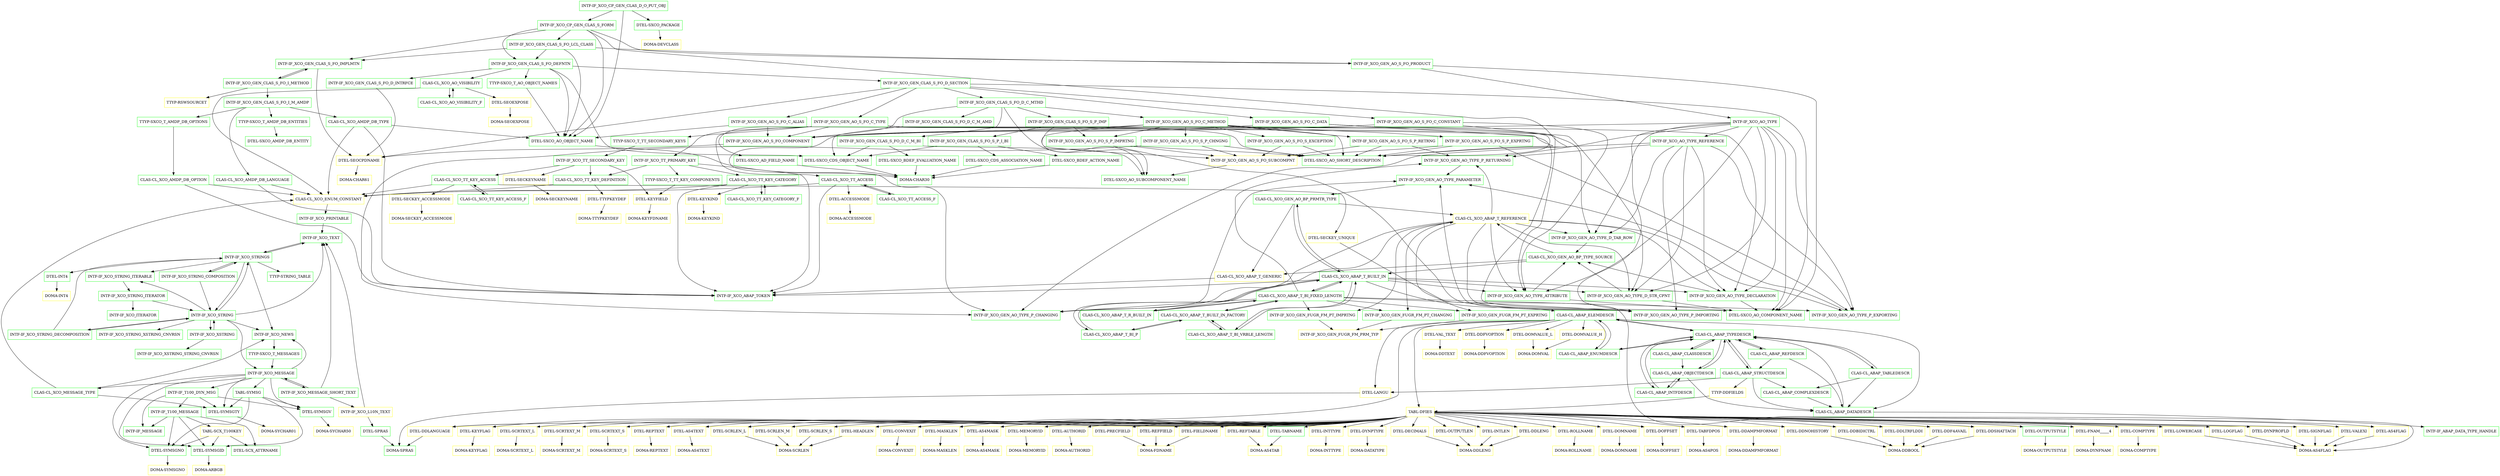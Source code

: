 digraph G {
  "INTF-IF_XCO_CP_GEN_CLAS_D_O_PUT_OBJ" [shape=box,color=green];
  "INTF-IF_XCO_CP_GEN_CLAS_S_FORM" [shape=box,color=green,URL="./INTF_IF_XCO_CP_GEN_CLAS_S_FORM.html"];
  "INTF-IF_XCO_GEN_CLAS_S_FO_LCL_CLASS" [shape=box,color=green,URL="./INTF_IF_XCO_GEN_CLAS_S_FO_LCL_CLASS.html"];
  "INTF-IF_XCO_GEN_AO_S_FO_PRODUCT" [shape=box,color=green,URL="./INTF_IF_XCO_GEN_AO_S_FO_PRODUCT.html"];
  "INTF-IF_XCO_AO_TYPE" [shape=box,color=green,URL="./INTF_IF_XCO_AO_TYPE.html"];
  "INTF-IF_XCO_GEN_AO_TYPE_P_RETURNING" [shape=box,color=green,URL="./INTF_IF_XCO_GEN_AO_TYPE_P_RETURNING.html"];
  "INTF-IF_XCO_GEN_AO_TYPE_PARAMETER" [shape=box,color=green,URL="./INTF_IF_XCO_GEN_AO_TYPE_PARAMETER.html"];
  "CLAS-CL_XCO_GEN_AO_BP_PRMTR_TYPE" [shape=box,color=green,URL="./CLAS_CL_XCO_GEN_AO_BP_PRMTR_TYPE.html"];
  "CLAS-CL_XCO_ABAP_T_REFERENCE" [shape=box,color=yellow,URL="./CLAS_CL_XCO_ABAP_T_REFERENCE.html"];
  "INTF-IF_XCO_GEN_FUGR_FM_PT_CHANGNG" [shape=box,color=green,URL="./INTF_IF_XCO_GEN_FUGR_FM_PT_CHANGNG.html"];
  "INTF-IF_XCO_GEN_FUGR_FM_PRM_TYP" [shape=box,color=yellow,URL="./INTF_IF_XCO_GEN_FUGR_FM_PRM_TYP.html"];
  "INTF-IF_XCO_GEN_FUGR_FM_PT_EXPRTNG" [shape=box,color=green,URL="./INTF_IF_XCO_GEN_FUGR_FM_PT_EXPRTNG.html"];
  "INTF-IF_XCO_GEN_FUGR_FM_PT_IMPRTNG" [shape=box,color=green,URL="./INTF_IF_XCO_GEN_FUGR_FM_PT_IMPRTNG.html"];
  "INTF-IF_XCO_GEN_AO_TYPE_P_CHANGING" [shape=box,color=green,URL="./INTF_IF_XCO_GEN_AO_TYPE_P_CHANGING.html"];
  "INTF-IF_XCO_GEN_AO_TYPE_P_EXPORTING" [shape=box,color=green,URL="./INTF_IF_XCO_GEN_AO_TYPE_P_EXPORTING.html"];
  "INTF-IF_XCO_GEN_AO_TYPE_P_IMPORTING" [shape=box,color=green,URL="./INTF_IF_XCO_GEN_AO_TYPE_P_IMPORTING.html"];
  "INTF-IF_XCO_GEN_AO_TYPE_ATTRIBUTE" [shape=box,color=green,URL="./INTF_IF_XCO_GEN_AO_TYPE_ATTRIBUTE.html"];
  "CLAS-CL_XCO_GEN_AO_BP_TYPE_SOURCE" [shape=box,color=green,URL="./CLAS_CL_XCO_GEN_AO_BP_TYPE_SOURCE.html"];
  "CLAS-CL_XCO_ABAP_T_GENERIC" [shape=box,color=yellow,URL="./CLAS_CL_XCO_ABAP_T_GENERIC.html"];
  "INTF-IF_XCO_ABAP_TOKEN" [shape=box,color=green,URL="./INTF_IF_XCO_ABAP_TOKEN.html"];
  "CLAS-CL_XCO_ABAP_T_BUILT_IN" [shape=box,color=green,URL="./CLAS_CL_XCO_ABAP_T_BUILT_IN.html"];
  "CLAS-CL_ABAP_ELEMDESCR" [shape=box,color=green,URL="./CLAS_CL_ABAP_ELEMDESCR.html"];
  "CLAS-CL_ABAP_TYPEDESCR" [shape=box,color=green,URL="./CLAS_CL_ABAP_TYPEDESCR.html"];
  "CLAS-CL_ABAP_TABLEDESCR" [shape=box,color=green,URL="./CLAS_CL_ABAP_TABLEDESCR.html"];
  "CLAS-CL_ABAP_DATADESCR" [shape=box,color=green,URL="./CLAS_CL_ABAP_DATADESCR.html"];
  "INTF-IF_ABAP_DATA_TYPE_HANDLE" [shape=box,color=green,URL="./INTF_IF_ABAP_DATA_TYPE_HANDLE.html"];
  "CLAS-CL_ABAP_COMPLEXDESCR" [shape=box,color=green,URL="./CLAS_CL_ABAP_COMPLEXDESCR.html"];
  "CLAS-CL_ABAP_STRUCTDESCR" [shape=box,color=green,URL="./CLAS_CL_ABAP_STRUCTDESCR.html"];
  "TTYP-DDFIELDS" [shape=box,color=yellow,URL="./TTYP_DDFIELDS.html"];
  "TABL-DFIES" [shape=box,color=yellow,URL="./TABL_DFIES.html"];
  "DTEL-DDAMPMFORMAT" [shape=box,color=yellow,URL="./DTEL_DDAMPMFORMAT.html"];
  "DOMA-DDAMPMFORMAT" [shape=box,color=yellow,URL="./DOMA_DDAMPMFORMAT.html"];
  "DTEL-DDNOHISTORY" [shape=box,color=yellow,URL="./DTEL_DDNOHISTORY.html"];
  "DOMA-DDBOOL" [shape=box,color=yellow,URL="./DOMA_DDBOOL.html"];
  "DTEL-OUTPUTSTYLE" [shape=box,color=green,URL="./DTEL_OUTPUTSTYLE.html"];
  "DOMA-OUTPUTSTYLE" [shape=box,color=yellow,URL="./DOMA_OUTPUTSTYLE.html"];
  "DTEL-DDBIDICTRL" [shape=box,color=yellow,URL="./DTEL_DDBIDICTRL.html"];
  "DTEL-DDLTRFLDDI" [shape=box,color=yellow,URL="./DTEL_DDLTRFLDDI.html"];
  "DTEL-FNAM_____4" [shape=box,color=yellow,URL="./DTEL_FNAM_____4.html"];
  "DOMA-DYNFNAM" [shape=box,color=yellow,URL="./DOMA_DYNFNAM.html"];
  "DTEL-COMPTYPE" [shape=box,color=yellow,URL="./DTEL_COMPTYPE.html"];
  "DOMA-COMPTYPE" [shape=box,color=yellow,URL="./DOMA_COMPTYPE.html"];
  "DTEL-DDF4AVAIL" [shape=box,color=yellow,URL="./DTEL_DDF4AVAIL.html"];
  "DTEL-DYNPROFLD" [shape=box,color=yellow,URL="./DTEL_DYNPROFLD.html"];
  "DOMA-AS4FLAG" [shape=box,color=yellow,URL="./DOMA_AS4FLAG.html"];
  "DTEL-SIGNFLAG" [shape=box,color=yellow,URL="./DTEL_SIGNFLAG.html"];
  "DTEL-VALEXI" [shape=box,color=yellow,URL="./DTEL_VALEXI.html"];
  "DTEL-AS4FLAG" [shape=box,color=yellow,URL="./DTEL_AS4FLAG.html"];
  "DTEL-DDSHATTACH" [shape=box,color=yellow,URL="./DTEL_DDSHATTACH.html"];
  "DTEL-LOWERCASE" [shape=box,color=yellow,URL="./DTEL_LOWERCASE.html"];
  "DTEL-KEYFLAG" [shape=box,color=yellow,URL="./DTEL_KEYFLAG.html"];
  "DOMA-KEYFLAG" [shape=box,color=yellow,URL="./DOMA_KEYFLAG.html"];
  "DTEL-SCRTEXT_L" [shape=box,color=yellow,URL="./DTEL_SCRTEXT_L.html"];
  "DOMA-SCRTEXT_L" [shape=box,color=yellow,URL="./DOMA_SCRTEXT_L.html"];
  "DTEL-SCRTEXT_M" [shape=box,color=yellow,URL="./DTEL_SCRTEXT_M.html"];
  "DOMA-SCRTEXT_M" [shape=box,color=yellow,URL="./DOMA_SCRTEXT_M.html"];
  "DTEL-SCRTEXT_S" [shape=box,color=yellow,URL="./DTEL_SCRTEXT_S.html"];
  "DOMA-SCRTEXT_S" [shape=box,color=yellow,URL="./DOMA_SCRTEXT_S.html"];
  "DTEL-REPTEXT" [shape=box,color=yellow,URL="./DTEL_REPTEXT.html"];
  "DOMA-REPTEXT" [shape=box,color=yellow,URL="./DOMA_REPTEXT.html"];
  "DTEL-AS4TEXT" [shape=box,color=yellow,URL="./DTEL_AS4TEXT.html"];
  "DOMA-AS4TEXT" [shape=box,color=yellow,URL="./DOMA_AS4TEXT.html"];
  "DTEL-SCRLEN_L" [shape=box,color=yellow,URL="./DTEL_SCRLEN_L.html"];
  "DOMA-SCRLEN" [shape=box,color=yellow,URL="./DOMA_SCRLEN.html"];
  "DTEL-SCRLEN_M" [shape=box,color=yellow,URL="./DTEL_SCRLEN_M.html"];
  "DTEL-SCRLEN_S" [shape=box,color=yellow,URL="./DTEL_SCRLEN_S.html"];
  "DTEL-HEADLEN" [shape=box,color=yellow,URL="./DTEL_HEADLEN.html"];
  "DTEL-CONVEXIT" [shape=box,color=yellow,URL="./DTEL_CONVEXIT.html"];
  "DOMA-CONVEXIT" [shape=box,color=yellow,URL="./DOMA_CONVEXIT.html"];
  "DTEL-MASKLEN" [shape=box,color=yellow,URL="./DTEL_MASKLEN.html"];
  "DOMA-MASKLEN" [shape=box,color=yellow,URL="./DOMA_MASKLEN.html"];
  "DTEL-AS4MASK" [shape=box,color=yellow,URL="./DTEL_AS4MASK.html"];
  "DOMA-AS4MASK" [shape=box,color=yellow,URL="./DOMA_AS4MASK.html"];
  "DTEL-LOGFLAG" [shape=box,color=yellow,URL="./DTEL_LOGFLAG.html"];
  "DTEL-MEMORYID" [shape=box,color=yellow,URL="./DTEL_MEMORYID.html"];
  "DOMA-MEMORYID" [shape=box,color=yellow,URL="./DOMA_MEMORYID.html"];
  "DTEL-AUTHORID" [shape=box,color=yellow,URL="./DTEL_AUTHORID.html"];
  "DOMA-AUTHORID" [shape=box,color=yellow,URL="./DOMA_AUTHORID.html"];
  "DTEL-PRECFIELD" [shape=box,color=yellow,URL="./DTEL_PRECFIELD.html"];
  "DOMA-FDNAME" [shape=box,color=yellow,URL="./DOMA_FDNAME.html"];
  "DTEL-REFFIELD" [shape=box,color=yellow,URL="./DTEL_REFFIELD.html"];
  "DTEL-REFTABLE" [shape=box,color=yellow,URL="./DTEL_REFTABLE.html"];
  "DOMA-AS4TAB" [shape=box,color=yellow,URL="./DOMA_AS4TAB.html"];
  "DTEL-INTTYPE" [shape=box,color=yellow,URL="./DTEL_INTTYPE.html"];
  "DOMA-INTTYPE" [shape=box,color=yellow,URL="./DOMA_INTTYPE.html"];
  "DTEL-DYNPTYPE" [shape=box,color=yellow,URL="./DTEL_DYNPTYPE.html"];
  "DOMA-DATATYPE" [shape=box,color=yellow,URL="./DOMA_DATATYPE.html"];
  "DTEL-DECIMALS" [shape=box,color=yellow,URL="./DTEL_DECIMALS.html"];
  "DOMA-DDLENG" [shape=box,color=yellow,URL="./DOMA_DDLENG.html"];
  "DTEL-OUTPUTLEN" [shape=box,color=yellow,URL="./DTEL_OUTPUTLEN.html"];
  "DTEL-INTLEN" [shape=box,color=yellow,URL="./DTEL_INTLEN.html"];
  "DTEL-DDLENG" [shape=box,color=yellow,URL="./DTEL_DDLENG.html"];
  "DTEL-ROLLNAME" [shape=box,color=yellow,URL="./DTEL_ROLLNAME.html"];
  "DOMA-ROLLNAME" [shape=box,color=yellow,URL="./DOMA_ROLLNAME.html"];
  "DTEL-DOMNAME" [shape=box,color=yellow,URL="./DTEL_DOMNAME.html"];
  "DOMA-DOMNAME" [shape=box,color=yellow,URL="./DOMA_DOMNAME.html"];
  "DTEL-DOFFSET" [shape=box,color=yellow,URL="./DTEL_DOFFSET.html"];
  "DOMA-DOFFSET" [shape=box,color=yellow,URL="./DOMA_DOFFSET.html"];
  "DTEL-TABFDPOS" [shape=box,color=yellow,URL="./DTEL_TABFDPOS.html"];
  "DOMA-AS4POS" [shape=box,color=yellow,URL="./DOMA_AS4POS.html"];
  "DTEL-DDLANGUAGE" [shape=box,color=yellow,URL="./DTEL_DDLANGUAGE.html"];
  "DOMA-SPRAS" [shape=box,color=green,URL="./DOMA_SPRAS.html"];
  "DTEL-FIELDNAME" [shape=box,color=yellow,URL="./DTEL_FIELDNAME.html"];
  "DTEL-TABNAME" [shape=box,color=green,URL="./DTEL_TABNAME.html"];
  "DTEL-LANGU" [shape=box,color=yellow,URL="./DTEL_LANGU.html"];
  "CLAS-CL_ABAP_REFDESCR" [shape=box,color=green,URL="./CLAS_CL_ABAP_REFDESCR.html"];
  "CLAS-CL_ABAP_OBJECTDESCR" [shape=box,color=green,URL="./CLAS_CL_ABAP_OBJECTDESCR.html"];
  "CLAS-CL_ABAP_INTFDESCR" [shape=box,color=green,URL="./CLAS_CL_ABAP_INTFDESCR.html"];
  "CLAS-CL_ABAP_ENUMDESCR" [shape=box,color=green,URL="./CLAS_CL_ABAP_ENUMDESCR.html"];
  "CLAS-CL_ABAP_CLASSDESCR" [shape=box,color=green,URL="./CLAS_CL_ABAP_CLASSDESCR.html"];
  "DTEL-VAL_TEXT" [shape=box,color=yellow,URL="./DTEL_VAL_TEXT.html"];
  "DOMA-DDTEXT" [shape=box,color=yellow,URL="./DOMA_DDTEXT.html"];
  "DTEL-DDFVOPTION" [shape=box,color=yellow,URL="./DTEL_DDFVOPTION.html"];
  "DOMA-DDFVOPTION" [shape=box,color=yellow,URL="./DOMA_DDFVOPTION.html"];
  "DTEL-DOMVALUE_H" [shape=box,color=yellow,URL="./DTEL_DOMVALUE_H.html"];
  "DOMA-DOMVAL" [shape=box,color=yellow,URL="./DOMA_DOMVAL.html"];
  "DTEL-DOMVALUE_L" [shape=box,color=yellow,URL="./DTEL_DOMVALUE_L.html"];
  "INTF-IF_XCO_GEN_AO_TYPE_D_STR_CPNT" [shape=box,color=green,URL="./INTF_IF_XCO_GEN_AO_TYPE_D_STR_CPNT.html"];
  "DTEL-SXCO_AO_COMPONENT_NAME" [shape=box,color=green,URL="./DTEL_SXCO_AO_COMPONENT_NAME.html"];
  "INTF-IF_XCO_GEN_AO_TYPE_DECLARATION" [shape=box,color=green,URL="./INTF_IF_XCO_GEN_AO_TYPE_DECLARATION.html"];
  "CLAS-CL_XCO_ABAP_T_BI_VRBLE_LENGTH" [shape=box,color=green,URL="./CLAS_CL_XCO_ABAP_T_BI_VRBLE_LENGTH.html"];
  "CLAS-CL_XCO_ABAP_T_BUILT_IN_FACTORY" [shape=box,color=green,URL="./CLAS_CL_XCO_ABAP_T_BUILT_IN_FACTORY.html"];
  "CLAS-CL_XCO_ABAP_T_BI_P" [shape=box,color=green,URL="./CLAS_CL_XCO_ABAP_T_BI_P.html"];
  "CLAS-CL_XCO_ABAP_T_BI_FIXED_LENGTH" [shape=box,color=green,URL="./CLAS_CL_XCO_ABAP_T_BI_FIXED_LENGTH.html"];
  "CLAS-CL_XCO_ABAP_T_R_BUILT_IN" [shape=box,color=green,URL="./CLAS_CL_XCO_ABAP_T_R_BUILT_IN.html"];
  "INTF-IF_XCO_GEN_AO_TYPE_D_TAB_ROW" [shape=box,color=green,URL="./INTF_IF_XCO_GEN_AO_TYPE_D_TAB_ROW.html"];
  "INTF-IF_XCO_AO_TYPE_REFERENCE" [shape=box,color=green,URL="./INTF_IF_XCO_AO_TYPE_REFERENCE.html"];
  "INTF-IF_XCO_GEN_CLAS_S_FO_IMPLMTN" [shape=box,color=green,URL="./INTF_IF_XCO_GEN_CLAS_S_FO_IMPLMTN.html"];
  "INTF-IF_XCO_GEN_CLAS_S_FO_I_METHOD" [shape=box,color=green,URL="./INTF_IF_XCO_GEN_CLAS_S_FO_I_METHOD.html"];
  "INTF-IF_XCO_GEN_CLAS_S_FO_I_M_AMDP" [shape=box,color=green,URL="./INTF_IF_XCO_GEN_CLAS_S_FO_I_M_AMDP.html"];
  "CLAS-CL_XCO_AMDP_DB_LANGUAGE" [shape=box,color=green,URL="./CLAS_CL_XCO_AMDP_DB_LANGUAGE.html"];
  "CLAS-CL_XCO_ENUM_CONSTANT" [shape=box,color=yellow,URL="./CLAS_CL_XCO_ENUM_CONSTANT.html"];
  "INTF-IF_XCO_PRINTABLE" [shape=box,color=green,URL="./INTF_IF_XCO_PRINTABLE.html"];
  "INTF-IF_XCO_TEXT" [shape=box,color=green,URL="./INTF_IF_XCO_TEXT.html"];
  "INTF-IF_XCO_STRINGS" [shape=box,color=green,URL="./INTF_IF_XCO_STRINGS.html"];
  "INTF-IF_XCO_STRING_ITERABLE" [shape=box,color=green,URL="./INTF_IF_XCO_STRING_ITERABLE.html"];
  "INTF-IF_XCO_STRING_ITERATOR" [shape=box,color=green,URL="./INTF_IF_XCO_STRING_ITERATOR.html"];
  "INTF-IF_XCO_ITERATOR" [shape=box,color=green,URL="./INTF_IF_XCO_ITERATOR.html"];
  "INTF-IF_XCO_STRING" [shape=box,color=green,URL="./INTF_IF_XCO_STRING.html"];
  "INTF-IF_XCO_NEWS" [shape=box,color=green,URL="./INTF_IF_XCO_NEWS.html"];
  "TTYP-SXCO_T_MESSAGES" [shape=box,color=green,URL="./TTYP_SXCO_T_MESSAGES.html"];
  "INTF-IF_XCO_MESSAGE" [shape=box,color=green,URL="./INTF_IF_XCO_MESSAGE.html"];
  "INTF-IF_T100_DYN_MSG" [shape=box,color=green,URL="./INTF_IF_T100_DYN_MSG.html"];
  "INTF-IF_T100_MESSAGE" [shape=box,color=green,URL="./INTF_IF_T100_MESSAGE.html"];
  "INTF-IF_MESSAGE" [shape=box,color=green,URL="./INTF_IF_MESSAGE.html"];
  "TABL-SCX_T100KEY" [shape=box,color=yellow,URL="./TABL_SCX_T100KEY.html"];
  "DTEL-SCX_ATTRNAME" [shape=box,color=green,URL="./DTEL_SCX_ATTRNAME.html"];
  "DTEL-SYMSGNO" [shape=box,color=green,URL="./DTEL_SYMSGNO.html"];
  "DOMA-SYMSGNO" [shape=box,color=yellow,URL="./DOMA_SYMSGNO.html"];
  "DTEL-SYMSGID" [shape=box,color=green,URL="./DTEL_SYMSGID.html"];
  "DOMA-ARBGB" [shape=box,color=yellow,URL="./DOMA_ARBGB.html"];
  "DTEL-SYMSGTY" [shape=box,color=green,URL="./DTEL_SYMSGTY.html"];
  "DOMA-SYCHAR01" [shape=box,color=yellow,URL="./DOMA_SYCHAR01.html"];
  "DTEL-SYMSGV" [shape=box,color=green,URL="./DTEL_SYMSGV.html"];
  "DOMA-SYCHAR50" [shape=box,color=yellow,URL="./DOMA_SYCHAR50.html"];
  "INTF-IF_XCO_MESSAGE_SHORT_TEXT" [shape=box,color=green,URL="./INTF_IF_XCO_MESSAGE_SHORT_TEXT.html"];
  "INTF-IF_XCO_L10N_TEXT" [shape=box,color=yellow,URL="./INTF_IF_XCO_L10N_TEXT.html"];
  "DTEL-SPRAS" [shape=box,color=green,URL="./DTEL_SPRAS.html"];
  "CLAS-CL_XCO_MESSAGE_TYPE" [shape=box,color=green,URL="./CLAS_CL_XCO_MESSAGE_TYPE.html"];
  "TABL-SYMSG" [shape=box,color=green,URL="./TABL_SYMSG.html"];
  "INTF-IF_XCO_XSTRING" [shape=box,color=green,URL="./INTF_IF_XCO_XSTRING.html"];
  "INTF-IF_XCO_XSTRING_STRING_CNVRSN" [shape=box,color=green,URL="./INTF_IF_XCO_XSTRING_STRING_CNVRSN.html"];
  "INTF-IF_XCO_STRING_XSTRING_CNVRSN" [shape=box,color=green,URL="./INTF_IF_XCO_STRING_XSTRING_CNVRSN.html"];
  "INTF-IF_XCO_STRING_DECOMPOSITION" [shape=box,color=green,URL="./INTF_IF_XCO_STRING_DECOMPOSITION.html"];
  "INTF-IF_XCO_STRING_COMPOSITION" [shape=box,color=green,URL="./INTF_IF_XCO_STRING_COMPOSITION.html"];
  "TTYP-STRING_TABLE" [shape=box,color=green,URL="./TTYP_STRING_TABLE.html"];
  "DTEL-INT4" [shape=box,color=green,URL="./DTEL_INT4.html"];
  "DOMA-INT4" [shape=box,color=yellow,URL="./DOMA_INT4.html"];
  "CLAS-CL_XCO_AMDP_DB_TYPE" [shape=box,color=green,URL="./CLAS_CL_XCO_AMDP_DB_TYPE.html"];
  "DTEL-SXCO_AO_OBJECT_NAME" [shape=box,color=green,URL="./DTEL_SXCO_AO_OBJECT_NAME.html"];
  "DOMA-CHAR30" [shape=box,color=green,URL="./DOMA_CHAR30.html"];
  "TTYP-SXCO_T_AMDP_DB_ENTITIES" [shape=box,color=green,URL="./TTYP_SXCO_T_AMDP_DB_ENTITIES.html"];
  "DTEL-SXCO_AMDP_DB_ENTITY" [shape=box,color=green,URL="./DTEL_SXCO_AMDP_DB_ENTITY.html"];
  "TTYP-SXCO_T_AMDP_DB_OPTIONS" [shape=box,color=green,URL="./TTYP_SXCO_T_AMDP_DB_OPTIONS.html"];
  "CLAS-CL_XCO_AMDP_DB_OPTION" [shape=box,color=green,URL="./CLAS_CL_XCO_AMDP_DB_OPTION.html"];
  "TTYP-RSWSOURCET" [shape=box,color=yellow,URL="./TTYP_RSWSOURCET.html"];
  "DTEL-SEOCPDNAME" [shape=box,color=yellow,URL="./DTEL_SEOCPDNAME.html"];
  "DOMA-CHAR61" [shape=box,color=yellow,URL="./DOMA_CHAR61.html"];
  "INTF-IF_XCO_GEN_CLAS_S_FO_DEFNTN" [shape=box,color=green,URL="./INTF_IF_XCO_GEN_CLAS_S_FO_DEFNTN.html"];
  "INTF-IF_XCO_GEN_CLAS_S_FO_D_INTRFCE" [shape=box,color=green,URL="./INTF_IF_XCO_GEN_CLAS_S_FO_D_INTRFCE.html"];
  "CLAS-CL_XCO_AO_VISIBILITY" [shape=box,color=green,URL="./CLAS_CL_XCO_AO_VISIBILITY.html"];
  "CLAS-CL_XCO_AO_VISIBILITY_F" [shape=box,color=green,URL="./CLAS_CL_XCO_AO_VISIBILITY_F.html"];
  "DTEL-SEOEXPOSE" [shape=box,color=yellow,URL="./DTEL_SEOEXPOSE.html"];
  "DOMA-SEOEXPOSE" [shape=box,color=yellow,URL="./DOMA_SEOEXPOSE.html"];
  "INTF-IF_XCO_GEN_CLAS_S_FO_D_SECTION" [shape=box,color=green,URL="./INTF_IF_XCO_GEN_CLAS_S_FO_D_SECTION.html"];
  "INTF-IF_XCO_GEN_CLAS_S_FO_D_C_MTHD" [shape=box,color=green,URL="./INTF_IF_XCO_GEN_CLAS_S_FO_D_C_MTHD.html"];
  "INTF-IF_XCO_GEN_AO_S_FO_COMPONENT" [shape=box,color=green,URL="./INTF_IF_XCO_GEN_AO_S_FO_COMPONENT.html"];
  "INTF-IF_XCO_GEN_CLAS_S_FO_S_P_IMP" [shape=box,color=green,URL="./INTF_IF_XCO_GEN_CLAS_S_FO_S_P_IMP.html"];
  "INTF-IF_XCO_GEN_AO_S_FO_S_P_IMPRTNG" [shape=box,color=green,URL="./INTF_IF_XCO_GEN_AO_S_FO_S_P_IMPRTNG.html"];
  "INTF-IF_XCO_GEN_AO_S_FO_SUBCOMPNT" [shape=box,color=yellow,URL="./INTF_IF_XCO_GEN_AO_S_FO_SUBCOMPNT.html"];
  "DTEL-SXCO_AO_SUBCOMPONENT_NAME" [shape=box,color=green,URL="./DTEL_SXCO_AO_SUBCOMPONENT_NAME.html"];
  "DTEL-SXCO_AO_SHORT_DESCRIPTION" [shape=box,color=green,URL="./DTEL_SXCO_AO_SHORT_DESCRIPTION.html"];
  "INTF-IF_XCO_GEN_CLAS_S_FO_S_P_I_BI" [shape=box,color=green,URL="./INTF_IF_XCO_GEN_CLAS_S_FO_S_P_I_BI.html"];
  "DTEL-SXCO_BDEF_ACTION_NAME" [shape=box,color=green,URL="./DTEL_SXCO_BDEF_ACTION_NAME.html"];
  "DTEL-SXCO_CDS_ASSOCIATION_NAME" [shape=box,color=green,URL="./DTEL_SXCO_CDS_ASSOCIATION_NAME.html"];
  "DTEL-SXCO_CDS_OBJECT_NAME" [shape=box,color=green,URL="./DTEL_SXCO_CDS_OBJECT_NAME.html"];
  "INTF-IF_XCO_GEN_AO_S_FO_C_METHOD" [shape=box,color=green,URL="./INTF_IF_XCO_GEN_AO_S_FO_C_METHOD.html"];
  "INTF-IF_XCO_GEN_AO_S_FO_S_EXCEPTION" [shape=box,color=green,URL="./INTF_IF_XCO_GEN_AO_S_FO_S_EXCEPTION.html"];
  "INTF-IF_XCO_GEN_AO_S_FO_S_P_RETRNG" [shape=box,color=green,URL="./INTF_IF_XCO_GEN_AO_S_FO_S_P_RETRNG.html"];
  "INTF-IF_XCO_GEN_AO_S_FO_S_P_CHNGNG" [shape=box,color=green,URL="./INTF_IF_XCO_GEN_AO_S_FO_S_P_CHNGNG.html"];
  "INTF-IF_XCO_GEN_AO_S_FO_S_P_EXPRTNG" [shape=box,color=green,URL="./INTF_IF_XCO_GEN_AO_S_FO_S_P_EXPRTNG.html"];
  "INTF-IF_XCO_GEN_CLAS_S_FO_D_C_M_AMD" [shape=box,color=green,URL="./INTF_IF_XCO_GEN_CLAS_S_FO_D_C_M_AMD.html"];
  "INTF-IF_XCO_GEN_CLAS_S_FO_D_C_M_BI" [shape=box,color=green,URL="./INTF_IF_XCO_GEN_CLAS_S_FO_D_C_M_BI.html"];
  "DTEL-SXCO_BDEF_EVALUATION_NAME" [shape=box,color=green,URL="./DTEL_SXCO_BDEF_EVALUATION_NAME.html"];
  "INTF-IF_XCO_GEN_AO_S_FO_C_DATA" [shape=box,color=green,URL="./INTF_IF_XCO_GEN_AO_S_FO_C_DATA.html"];
  "INTF-IF_XCO_GEN_AO_S_FO_C_ALIAS" [shape=box,color=green,URL="./INTF_IF_XCO_GEN_AO_S_FO_C_ALIAS.html"];
  "INTF-IF_XCO_GEN_AO_S_FO_C_CONSTANT" [shape=box,color=green,URL="./INTF_IF_XCO_GEN_AO_S_FO_C_CONSTANT.html"];
  "INTF-IF_XCO_GEN_AO_S_FO_C_TYPE" [shape=box,color=green,URL="./INTF_IF_XCO_GEN_AO_S_FO_C_TYPE.html"];
  "INTF-IF_XCO_TT_PRIMARY_KEY" [shape=box,color=green,URL="./INTF_IF_XCO_TT_PRIMARY_KEY.html"];
  "CLAS-CL_XCO_TT_KEY_CATEGORY" [shape=box,color=green,URL="./CLAS_CL_XCO_TT_KEY_CATEGORY.html"];
  "CLAS-CL_XCO_TT_KEY_CATEGORY_F" [shape=box,color=green,URL="./CLAS_CL_XCO_TT_KEY_CATEGORY_F.html"];
  "DTEL-KEYKIND" [shape=box,color=yellow,URL="./DTEL_KEYKIND.html"];
  "DOMA-KEYKIND" [shape=box,color=yellow,URL="./DOMA_KEYKIND.html"];
  "CLAS-CL_XCO_TT_KEY_DEFINITION" [shape=box,color=green,URL="./CLAS_CL_XCO_TT_KEY_DEFINITION.html"];
  "DTEL-TTYPKEYDEF" [shape=box,color=yellow,URL="./DTEL_TTYPKEYDEF.html"];
  "DOMA-TTYPKEYDEF" [shape=box,color=yellow,URL="./DOMA_TTYPKEYDEF.html"];
  "TTYP-SXCO_T_TT_KEY_COMPONENTS" [shape=box,color=green,URL="./TTYP_SXCO_T_TT_KEY_COMPONENTS.html"];
  "DTEL-KEYFIELD" [shape=box,color=yellow,URL="./DTEL_KEYFIELD.html"];
  "DOMA-KEYFDNAME" [shape=box,color=yellow,URL="./DOMA_KEYFDNAME.html"];
  "CLAS-CL_XCO_TT_ACCESS" [shape=box,color=green,URL="./CLAS_CL_XCO_TT_ACCESS.html"];
  "CLAS-CL_XCO_TT_ACCESS_F" [shape=box,color=green,URL="./CLAS_CL_XCO_TT_ACCESS_F.html"];
  "DTEL-ACCESSMODE" [shape=box,color=yellow,URL="./DTEL_ACCESSMODE.html"];
  "DOMA-ACCESSMODE" [shape=box,color=yellow,URL="./DOMA_ACCESSMODE.html"];
  "TTYP-SXCO_T_TT_SECONDARY_KEYS" [shape=box,color=green,URL="./TTYP_SXCO_T_TT_SECONDARY_KEYS.html"];
  "INTF-IF_XCO_TT_SECONDARY_KEY" [shape=box,color=green,URL="./INTF_IF_XCO_TT_SECONDARY_KEY.html"];
  "CLAS-CL_XCO_TT_KEY_ACCESS" [shape=box,color=green,URL="./CLAS_CL_XCO_TT_KEY_ACCESS.html"];
  "CLAS-CL_XCO_TT_KEY_ACCESS_F" [shape=box,color=green,URL="./CLAS_CL_XCO_TT_KEY_ACCESS_F.html"];
  "DTEL-SECKEY_UNIQUE" [shape=box,color=yellow,URL="./DTEL_SECKEY_UNIQUE.html"];
  "DTEL-SECKEY_ACCESSMODE" [shape=box,color=yellow,URL="./DTEL_SECKEY_ACCESSMODE.html"];
  "DOMA-SECKEY_ACCESSMODE" [shape=box,color=yellow,URL="./DOMA_SECKEY_ACCESSMODE.html"];
  "DTEL-SECKEYNAME" [shape=box,color=yellow,URL="./DTEL_SECKEYNAME.html"];
  "DOMA-SECKEYNAME" [shape=box,color=yellow,URL="./DOMA_SECKEYNAME.html"];
  "DTEL-SXCO_AD_FIELD_NAME" [shape=box,color=green,URL="./DTEL_SXCO_AD_FIELD_NAME.html"];
  "TTYP-SXCO_T_AO_OBJECT_NAMES" [shape=box,color=green,URL="./TTYP_SXCO_T_AO_OBJECT_NAMES.html"];
  "DTEL-SXCO_PACKAGE" [shape=box,color=green,URL="./DTEL_SXCO_PACKAGE.html"];
  "DOMA-DEVCLASS" [shape=box,color=yellow,URL="./DOMA_DEVCLASS.html"];
  "INTF-IF_XCO_CP_GEN_CLAS_D_O_PUT_OBJ" -> "DTEL-SXCO_AO_OBJECT_NAME";
  "INTF-IF_XCO_CP_GEN_CLAS_D_O_PUT_OBJ" -> "DTEL-SXCO_PACKAGE";
  "INTF-IF_XCO_CP_GEN_CLAS_D_O_PUT_OBJ" -> "INTF-IF_XCO_CP_GEN_CLAS_S_FORM";
  "INTF-IF_XCO_CP_GEN_CLAS_S_FORM" -> "DTEL-SXCO_AO_SHORT_DESCRIPTION";
  "INTF-IF_XCO_CP_GEN_CLAS_S_FORM" -> "DTEL-SXCO_AO_OBJECT_NAME";
  "INTF-IF_XCO_CP_GEN_CLAS_S_FORM" -> "INTF-IF_XCO_GEN_CLAS_S_FO_DEFNTN";
  "INTF-IF_XCO_CP_GEN_CLAS_S_FORM" -> "INTF-IF_XCO_GEN_CLAS_S_FO_IMPLMTN";
  "INTF-IF_XCO_CP_GEN_CLAS_S_FORM" -> "INTF-IF_XCO_GEN_AO_S_FO_PRODUCT";
  "INTF-IF_XCO_CP_GEN_CLAS_S_FORM" -> "INTF-IF_XCO_GEN_CLAS_S_FO_LCL_CLASS";
  "INTF-IF_XCO_GEN_CLAS_S_FO_LCL_CLASS" -> "DTEL-SXCO_AO_OBJECT_NAME";
  "INTF-IF_XCO_GEN_CLAS_S_FO_LCL_CLASS" -> "INTF-IF_XCO_GEN_CLAS_S_FO_DEFNTN";
  "INTF-IF_XCO_GEN_CLAS_S_FO_LCL_CLASS" -> "INTF-IF_XCO_GEN_CLAS_S_FO_IMPLMTN";
  "INTF-IF_XCO_GEN_CLAS_S_FO_LCL_CLASS" -> "INTF-IF_XCO_GEN_AO_S_FO_PRODUCT";
  "INTF-IF_XCO_GEN_AO_S_FO_PRODUCT" -> "DTEL-SXCO_AO_COMPONENT_NAME";
  "INTF-IF_XCO_GEN_AO_S_FO_PRODUCT" -> "INTF-IF_XCO_AO_TYPE";
  "INTF-IF_XCO_AO_TYPE" -> "DTEL-SXCO_AO_COMPONENT_NAME";
  "INTF-IF_XCO_AO_TYPE" -> "INTF-IF_XCO_AO_TYPE_REFERENCE";
  "INTF-IF_XCO_AO_TYPE" -> "INTF-IF_XCO_GEN_AO_TYPE_DECLARATION";
  "INTF-IF_XCO_AO_TYPE" -> "INTF-IF_XCO_GEN_AO_TYPE_D_STR_CPNT";
  "INTF-IF_XCO_AO_TYPE" -> "INTF-IF_XCO_GEN_AO_TYPE_D_TAB_ROW";
  "INTF-IF_XCO_AO_TYPE" -> "INTF-IF_XCO_GEN_AO_TYPE_ATTRIBUTE";
  "INTF-IF_XCO_AO_TYPE" -> "INTF-IF_XCO_GEN_AO_TYPE_P_IMPORTING";
  "INTF-IF_XCO_AO_TYPE" -> "INTF-IF_XCO_GEN_AO_TYPE_P_EXPORTING";
  "INTF-IF_XCO_AO_TYPE" -> "INTF-IF_XCO_GEN_AO_TYPE_P_CHANGING";
  "INTF-IF_XCO_AO_TYPE" -> "INTF-IF_XCO_GEN_AO_TYPE_P_RETURNING";
  "INTF-IF_XCO_GEN_AO_TYPE_P_RETURNING" -> "INTF-IF_XCO_GEN_AO_TYPE_PARAMETER";
  "INTF-IF_XCO_GEN_AO_TYPE_PARAMETER" -> "CLAS-CL_XCO_GEN_AO_BP_PRMTR_TYPE";
  "CLAS-CL_XCO_GEN_AO_BP_PRMTR_TYPE" -> "CLAS-CL_XCO_ABAP_T_BUILT_IN";
  "CLAS-CL_XCO_GEN_AO_BP_PRMTR_TYPE" -> "CLAS-CL_XCO_ABAP_T_GENERIC";
  "CLAS-CL_XCO_GEN_AO_BP_PRMTR_TYPE" -> "CLAS-CL_XCO_ABAP_T_REFERENCE";
  "CLAS-CL_XCO_ABAP_T_REFERENCE" -> "INTF-IF_XCO_GEN_AO_TYPE_DECLARATION";
  "CLAS-CL_XCO_ABAP_T_REFERENCE" -> "INTF-IF_XCO_GEN_AO_TYPE_D_STR_CPNT";
  "CLAS-CL_XCO_ABAP_T_REFERENCE" -> "INTF-IF_XCO_GEN_AO_TYPE_D_TAB_ROW";
  "CLAS-CL_XCO_ABAP_T_REFERENCE" -> "INTF-IF_XCO_GEN_AO_TYPE_ATTRIBUTE";
  "CLAS-CL_XCO_ABAP_T_REFERENCE" -> "INTF-IF_XCO_GEN_AO_TYPE_P_IMPORTING";
  "CLAS-CL_XCO_ABAP_T_REFERENCE" -> "INTF-IF_XCO_GEN_AO_TYPE_P_EXPORTING";
  "CLAS-CL_XCO_ABAP_T_REFERENCE" -> "INTF-IF_XCO_GEN_AO_TYPE_P_CHANGING";
  "CLAS-CL_XCO_ABAP_T_REFERENCE" -> "INTF-IF_XCO_GEN_AO_TYPE_P_RETURNING";
  "CLAS-CL_XCO_ABAP_T_REFERENCE" -> "INTF-IF_XCO_GEN_FUGR_FM_PT_IMPRTNG";
  "CLAS-CL_XCO_ABAP_T_REFERENCE" -> "INTF-IF_XCO_GEN_FUGR_FM_PT_EXPRTNG";
  "CLAS-CL_XCO_ABAP_T_REFERENCE" -> "INTF-IF_XCO_GEN_FUGR_FM_PT_CHANGNG";
  "INTF-IF_XCO_GEN_FUGR_FM_PT_CHANGNG" -> "INTF-IF_XCO_GEN_FUGR_FM_PRM_TYP";
  "INTF-IF_XCO_GEN_FUGR_FM_PT_EXPRTNG" -> "INTF-IF_XCO_GEN_FUGR_FM_PRM_TYP";
  "INTF-IF_XCO_GEN_FUGR_FM_PT_IMPRTNG" -> "INTF-IF_XCO_GEN_FUGR_FM_PRM_TYP";
  "INTF-IF_XCO_GEN_AO_TYPE_P_CHANGING" -> "INTF-IF_XCO_GEN_AO_TYPE_PARAMETER";
  "INTF-IF_XCO_GEN_AO_TYPE_P_EXPORTING" -> "INTF-IF_XCO_GEN_AO_TYPE_PARAMETER";
  "INTF-IF_XCO_GEN_AO_TYPE_P_IMPORTING" -> "INTF-IF_XCO_GEN_AO_TYPE_PARAMETER";
  "INTF-IF_XCO_GEN_AO_TYPE_ATTRIBUTE" -> "DTEL-SXCO_AO_COMPONENT_NAME";
  "INTF-IF_XCO_GEN_AO_TYPE_ATTRIBUTE" -> "CLAS-CL_XCO_GEN_AO_BP_TYPE_SOURCE";
  "CLAS-CL_XCO_GEN_AO_BP_TYPE_SOURCE" -> "CLAS-CL_XCO_ABAP_T_BUILT_IN";
  "CLAS-CL_XCO_GEN_AO_BP_TYPE_SOURCE" -> "CLAS-CL_XCO_ABAP_T_GENERIC";
  "CLAS-CL_XCO_GEN_AO_BP_TYPE_SOURCE" -> "CLAS-CL_XCO_ABAP_T_REFERENCE";
  "CLAS-CL_XCO_ABAP_T_GENERIC" -> "INTF-IF_XCO_ABAP_TOKEN";
  "CLAS-CL_XCO_ABAP_T_BUILT_IN" -> "CLAS-CL_XCO_ABAP_T_BI_FIXED_LENGTH";
  "CLAS-CL_XCO_ABAP_T_BUILT_IN" -> "CLAS-CL_XCO_ABAP_T_BI_P";
  "CLAS-CL_XCO_ABAP_T_BUILT_IN" -> "CLAS-CL_XCO_ABAP_T_BI_VRBLE_LENGTH";
  "CLAS-CL_XCO_ABAP_T_BUILT_IN" -> "INTF-IF_XCO_ABAP_TOKEN";
  "CLAS-CL_XCO_ABAP_T_BUILT_IN" -> "INTF-IF_XCO_GEN_AO_TYPE_DECLARATION";
  "CLAS-CL_XCO_ABAP_T_BUILT_IN" -> "INTF-IF_XCO_GEN_AO_TYPE_D_STR_CPNT";
  "CLAS-CL_XCO_ABAP_T_BUILT_IN" -> "INTF-IF_XCO_GEN_AO_TYPE_ATTRIBUTE";
  "CLAS-CL_XCO_ABAP_T_BUILT_IN" -> "CLAS-CL_XCO_GEN_AO_BP_PRMTR_TYPE";
  "CLAS-CL_XCO_ABAP_T_BUILT_IN" -> "CLAS-CL_ABAP_ELEMDESCR";
  "CLAS-CL_ABAP_ELEMDESCR" -> "DTEL-DOMVALUE_L";
  "CLAS-CL_ABAP_ELEMDESCR" -> "DTEL-DOMVALUE_H";
  "CLAS-CL_ABAP_ELEMDESCR" -> "DTEL-DDFVOPTION";
  "CLAS-CL_ABAP_ELEMDESCR" -> "DTEL-DDLANGUAGE";
  "CLAS-CL_ABAP_ELEMDESCR" -> "DTEL-VAL_TEXT";
  "CLAS-CL_ABAP_ELEMDESCR" -> "DTEL-LANGU";
  "CLAS-CL_ABAP_ELEMDESCR" -> "TABL-DFIES";
  "CLAS-CL_ABAP_ELEMDESCR" -> "CLAS-CL_ABAP_DATADESCR";
  "CLAS-CL_ABAP_ELEMDESCR" -> "CLAS-CL_ABAP_ENUMDESCR";
  "CLAS-CL_ABAP_ELEMDESCR" -> "CLAS-CL_ABAP_TYPEDESCR";
  "CLAS-CL_ABAP_TYPEDESCR" -> "CLAS-CL_ABAP_CLASSDESCR";
  "CLAS-CL_ABAP_TYPEDESCR" -> "CLAS-CL_ABAP_ELEMDESCR";
  "CLAS-CL_ABAP_TYPEDESCR" -> "CLAS-CL_ABAP_ENUMDESCR";
  "CLAS-CL_ABAP_TYPEDESCR" -> "CLAS-CL_ABAP_INTFDESCR";
  "CLAS-CL_ABAP_TYPEDESCR" -> "CLAS-CL_ABAP_OBJECTDESCR";
  "CLAS-CL_ABAP_TYPEDESCR" -> "CLAS-CL_ABAP_REFDESCR";
  "CLAS-CL_ABAP_TYPEDESCR" -> "CLAS-CL_ABAP_STRUCTDESCR";
  "CLAS-CL_ABAP_TYPEDESCR" -> "CLAS-CL_ABAP_TABLEDESCR";
  "CLAS-CL_ABAP_TABLEDESCR" -> "CLAS-CL_ABAP_COMPLEXDESCR";
  "CLAS-CL_ABAP_TABLEDESCR" -> "CLAS-CL_ABAP_TYPEDESCR";
  "CLAS-CL_ABAP_TABLEDESCR" -> "CLAS-CL_ABAP_DATADESCR";
  "CLAS-CL_ABAP_DATADESCR" -> "CLAS-CL_ABAP_TYPEDESCR";
  "CLAS-CL_ABAP_DATADESCR" -> "INTF-IF_ABAP_DATA_TYPE_HANDLE";
  "CLAS-CL_ABAP_COMPLEXDESCR" -> "CLAS-CL_ABAP_DATADESCR";
  "CLAS-CL_ABAP_STRUCTDESCR" -> "DTEL-LANGU";
  "CLAS-CL_ABAP_STRUCTDESCR" -> "TTYP-DDFIELDS";
  "CLAS-CL_ABAP_STRUCTDESCR" -> "CLAS-CL_ABAP_COMPLEXDESCR";
  "CLAS-CL_ABAP_STRUCTDESCR" -> "CLAS-CL_ABAP_TYPEDESCR";
  "CLAS-CL_ABAP_STRUCTDESCR" -> "CLAS-CL_ABAP_DATADESCR";
  "TTYP-DDFIELDS" -> "TABL-DFIES";
  "TABL-DFIES" -> "DTEL-TABNAME";
  "TABL-DFIES" -> "DTEL-FIELDNAME";
  "TABL-DFIES" -> "DTEL-DDLANGUAGE";
  "TABL-DFIES" -> "DTEL-TABFDPOS";
  "TABL-DFIES" -> "DTEL-DOFFSET";
  "TABL-DFIES" -> "DTEL-DOMNAME";
  "TABL-DFIES" -> "DTEL-ROLLNAME";
  "TABL-DFIES" -> "DTEL-DDLENG";
  "TABL-DFIES" -> "DTEL-INTLEN";
  "TABL-DFIES" -> "DTEL-OUTPUTLEN";
  "TABL-DFIES" -> "DTEL-DECIMALS";
  "TABL-DFIES" -> "DTEL-DYNPTYPE";
  "TABL-DFIES" -> "DTEL-INTTYPE";
  "TABL-DFIES" -> "DTEL-REFTABLE";
  "TABL-DFIES" -> "DTEL-REFFIELD";
  "TABL-DFIES" -> "DTEL-PRECFIELD";
  "TABL-DFIES" -> "DTEL-AUTHORID";
  "TABL-DFIES" -> "DTEL-MEMORYID";
  "TABL-DFIES" -> "DTEL-LOGFLAG";
  "TABL-DFIES" -> "DTEL-AS4MASK";
  "TABL-DFIES" -> "DTEL-MASKLEN";
  "TABL-DFIES" -> "DTEL-CONVEXIT";
  "TABL-DFIES" -> "DTEL-HEADLEN";
  "TABL-DFIES" -> "DTEL-SCRLEN_S";
  "TABL-DFIES" -> "DTEL-SCRLEN_M";
  "TABL-DFIES" -> "DTEL-SCRLEN_L";
  "TABL-DFIES" -> "DTEL-AS4TEXT";
  "TABL-DFIES" -> "DTEL-REPTEXT";
  "TABL-DFIES" -> "DTEL-SCRTEXT_S";
  "TABL-DFIES" -> "DTEL-SCRTEXT_M";
  "TABL-DFIES" -> "DTEL-SCRTEXT_L";
  "TABL-DFIES" -> "DTEL-KEYFLAG";
  "TABL-DFIES" -> "DTEL-LOWERCASE";
  "TABL-DFIES" -> "DTEL-DDSHATTACH";
  "TABL-DFIES" -> "DTEL-AS4FLAG";
  "TABL-DFIES" -> "DTEL-VALEXI";
  "TABL-DFIES" -> "DTEL-SIGNFLAG";
  "TABL-DFIES" -> "DTEL-DYNPROFLD";
  "TABL-DFIES" -> "DTEL-DDF4AVAIL";
  "TABL-DFIES" -> "DTEL-COMPTYPE";
  "TABL-DFIES" -> "DTEL-FNAM_____4";
  "TABL-DFIES" -> "DTEL-DDLTRFLDDI";
  "TABL-DFIES" -> "DTEL-DDBIDICTRL";
  "TABL-DFIES" -> "DTEL-OUTPUTSTYLE";
  "TABL-DFIES" -> "DTEL-DDNOHISTORY";
  "TABL-DFIES" -> "DTEL-DDAMPMFORMAT";
  "DTEL-DDAMPMFORMAT" -> "DOMA-DDAMPMFORMAT";
  "DTEL-DDNOHISTORY" -> "DOMA-DDBOOL";
  "DTEL-OUTPUTSTYLE" -> "DOMA-OUTPUTSTYLE";
  "DTEL-DDBIDICTRL" -> "DOMA-DDBOOL";
  "DTEL-DDLTRFLDDI" -> "DOMA-DDBOOL";
  "DTEL-FNAM_____4" -> "DOMA-DYNFNAM";
  "DTEL-COMPTYPE" -> "DOMA-COMPTYPE";
  "DTEL-DDF4AVAIL" -> "DOMA-DDBOOL";
  "DTEL-DYNPROFLD" -> "DOMA-AS4FLAG";
  "DTEL-SIGNFLAG" -> "DOMA-AS4FLAG";
  "DTEL-VALEXI" -> "DOMA-AS4FLAG";
  "DTEL-AS4FLAG" -> "DOMA-AS4FLAG";
  "DTEL-DDSHATTACH" -> "DOMA-DDBOOL";
  "DTEL-LOWERCASE" -> "DOMA-AS4FLAG";
  "DTEL-KEYFLAG" -> "DOMA-KEYFLAG";
  "DTEL-SCRTEXT_L" -> "DOMA-SCRTEXT_L";
  "DTEL-SCRTEXT_M" -> "DOMA-SCRTEXT_M";
  "DTEL-SCRTEXT_S" -> "DOMA-SCRTEXT_S";
  "DTEL-REPTEXT" -> "DOMA-REPTEXT";
  "DTEL-AS4TEXT" -> "DOMA-AS4TEXT";
  "DTEL-SCRLEN_L" -> "DOMA-SCRLEN";
  "DTEL-SCRLEN_M" -> "DOMA-SCRLEN";
  "DTEL-SCRLEN_S" -> "DOMA-SCRLEN";
  "DTEL-HEADLEN" -> "DOMA-SCRLEN";
  "DTEL-CONVEXIT" -> "DOMA-CONVEXIT";
  "DTEL-MASKLEN" -> "DOMA-MASKLEN";
  "DTEL-AS4MASK" -> "DOMA-AS4MASK";
  "DTEL-LOGFLAG" -> "DOMA-AS4FLAG";
  "DTEL-MEMORYID" -> "DOMA-MEMORYID";
  "DTEL-AUTHORID" -> "DOMA-AUTHORID";
  "DTEL-PRECFIELD" -> "DOMA-FDNAME";
  "DTEL-REFFIELD" -> "DOMA-FDNAME";
  "DTEL-REFTABLE" -> "DOMA-AS4TAB";
  "DTEL-INTTYPE" -> "DOMA-INTTYPE";
  "DTEL-DYNPTYPE" -> "DOMA-DATATYPE";
  "DTEL-DECIMALS" -> "DOMA-DDLENG";
  "DTEL-OUTPUTLEN" -> "DOMA-DDLENG";
  "DTEL-INTLEN" -> "DOMA-DDLENG";
  "DTEL-DDLENG" -> "DOMA-DDLENG";
  "DTEL-ROLLNAME" -> "DOMA-ROLLNAME";
  "DTEL-DOMNAME" -> "DOMA-DOMNAME";
  "DTEL-DOFFSET" -> "DOMA-DOFFSET";
  "DTEL-TABFDPOS" -> "DOMA-AS4POS";
  "DTEL-DDLANGUAGE" -> "DOMA-SPRAS";
  "DTEL-FIELDNAME" -> "DOMA-FDNAME";
  "DTEL-TABNAME" -> "DOMA-AS4TAB";
  "DTEL-LANGU" -> "DOMA-SPRAS";
  "CLAS-CL_ABAP_REFDESCR" -> "CLAS-CL_ABAP_DATADESCR";
  "CLAS-CL_ABAP_REFDESCR" -> "CLAS-CL_ABAP_TYPEDESCR";
  "CLAS-CL_ABAP_REFDESCR" -> "CLAS-CL_ABAP_STRUCTDESCR";
  "CLAS-CL_ABAP_OBJECTDESCR" -> "CLAS-CL_ABAP_TYPEDESCR";
  "CLAS-CL_ABAP_OBJECTDESCR" -> "CLAS-CL_ABAP_INTFDESCR";
  "CLAS-CL_ABAP_OBJECTDESCR" -> "CLAS-CL_ABAP_DATADESCR";
  "CLAS-CL_ABAP_INTFDESCR" -> "CLAS-CL_ABAP_OBJECTDESCR";
  "CLAS-CL_ABAP_INTFDESCR" -> "CLAS-CL_ABAP_TYPEDESCR";
  "CLAS-CL_ABAP_ENUMDESCR" -> "CLAS-CL_ABAP_ELEMDESCR";
  "CLAS-CL_ABAP_ENUMDESCR" -> "CLAS-CL_ABAP_TYPEDESCR";
  "CLAS-CL_ABAP_CLASSDESCR" -> "CLAS-CL_ABAP_OBJECTDESCR";
  "CLAS-CL_ABAP_CLASSDESCR" -> "CLAS-CL_ABAP_TYPEDESCR";
  "DTEL-VAL_TEXT" -> "DOMA-DDTEXT";
  "DTEL-DDFVOPTION" -> "DOMA-DDFVOPTION";
  "DTEL-DOMVALUE_H" -> "DOMA-DOMVAL";
  "DTEL-DOMVALUE_L" -> "DOMA-DOMVAL";
  "INTF-IF_XCO_GEN_AO_TYPE_D_STR_CPNT" -> "DTEL-SXCO_AO_COMPONENT_NAME";
  "INTF-IF_XCO_GEN_AO_TYPE_D_STR_CPNT" -> "CLAS-CL_XCO_GEN_AO_BP_TYPE_SOURCE";
  "INTF-IF_XCO_GEN_AO_TYPE_DECLARATION" -> "DTEL-SXCO_AO_COMPONENT_NAME";
  "INTF-IF_XCO_GEN_AO_TYPE_DECLARATION" -> "CLAS-CL_XCO_GEN_AO_BP_TYPE_SOURCE";
  "CLAS-CL_XCO_ABAP_T_BI_VRBLE_LENGTH" -> "CLAS-CL_XCO_ABAP_T_BUILT_IN";
  "CLAS-CL_XCO_ABAP_T_BI_VRBLE_LENGTH" -> "CLAS-CL_XCO_ABAP_T_BUILT_IN_FACTORY";
  "CLAS-CL_XCO_ABAP_T_BUILT_IN_FACTORY" -> "CLAS-CL_XCO_ABAP_T_BI_FIXED_LENGTH";
  "CLAS-CL_XCO_ABAP_T_BUILT_IN_FACTORY" -> "CLAS-CL_XCO_ABAP_T_BI_P";
  "CLAS-CL_XCO_ABAP_T_BUILT_IN_FACTORY" -> "CLAS-CL_XCO_ABAP_T_BI_VRBLE_LENGTH";
  "CLAS-CL_XCO_ABAP_T_BI_P" -> "CLAS-CL_XCO_ABAP_T_BUILT_IN";
  "CLAS-CL_XCO_ABAP_T_BI_P" -> "CLAS-CL_XCO_ABAP_T_BUILT_IN_FACTORY";
  "CLAS-CL_XCO_ABAP_T_BI_FIXED_LENGTH" -> "CLAS-CL_XCO_ABAP_T_BUILT_IN";
  "CLAS-CL_XCO_ABAP_T_BI_FIXED_LENGTH" -> "CLAS-CL_XCO_ABAP_T_BUILT_IN_FACTORY";
  "CLAS-CL_XCO_ABAP_T_BI_FIXED_LENGTH" -> "INTF-IF_XCO_GEN_AO_TYPE_P_IMPORTING";
  "CLAS-CL_XCO_ABAP_T_BI_FIXED_LENGTH" -> "INTF-IF_XCO_GEN_AO_TYPE_P_EXPORTING";
  "CLAS-CL_XCO_ABAP_T_BI_FIXED_LENGTH" -> "INTF-IF_XCO_GEN_AO_TYPE_P_CHANGING";
  "CLAS-CL_XCO_ABAP_T_BI_FIXED_LENGTH" -> "INTF-IF_XCO_GEN_AO_TYPE_P_RETURNING";
  "CLAS-CL_XCO_ABAP_T_BI_FIXED_LENGTH" -> "INTF-IF_XCO_GEN_FUGR_FM_PT_IMPRTNG";
  "CLAS-CL_XCO_ABAP_T_BI_FIXED_LENGTH" -> "INTF-IF_XCO_GEN_FUGR_FM_PT_EXPRTNG";
  "CLAS-CL_XCO_ABAP_T_BI_FIXED_LENGTH" -> "INTF-IF_XCO_GEN_FUGR_FM_PT_CHANGNG";
  "CLAS-CL_XCO_ABAP_T_BI_FIXED_LENGTH" -> "CLAS-CL_XCO_ABAP_T_R_BUILT_IN";
  "CLAS-CL_XCO_ABAP_T_R_BUILT_IN" -> "CLAS-CL_XCO_ABAP_T_REFERENCE";
  "CLAS-CL_XCO_ABAP_T_R_BUILT_IN" -> "CLAS-CL_XCO_ABAP_T_BI_FIXED_LENGTH";
  "INTF-IF_XCO_GEN_AO_TYPE_D_TAB_ROW" -> "CLAS-CL_XCO_GEN_AO_BP_TYPE_SOURCE";
  "INTF-IF_XCO_AO_TYPE_REFERENCE" -> "INTF-IF_XCO_GEN_AO_TYPE_DECLARATION";
  "INTF-IF_XCO_AO_TYPE_REFERENCE" -> "INTF-IF_XCO_GEN_AO_TYPE_D_STR_CPNT";
  "INTF-IF_XCO_AO_TYPE_REFERENCE" -> "INTF-IF_XCO_GEN_AO_TYPE_D_TAB_ROW";
  "INTF-IF_XCO_AO_TYPE_REFERENCE" -> "INTF-IF_XCO_GEN_AO_TYPE_P_IMPORTING";
  "INTF-IF_XCO_AO_TYPE_REFERENCE" -> "INTF-IF_XCO_GEN_AO_TYPE_P_EXPORTING";
  "INTF-IF_XCO_AO_TYPE_REFERENCE" -> "INTF-IF_XCO_GEN_AO_TYPE_P_CHANGING";
  "INTF-IF_XCO_AO_TYPE_REFERENCE" -> "INTF-IF_XCO_GEN_AO_TYPE_P_RETURNING";
  "INTF-IF_XCO_GEN_CLAS_S_FO_IMPLMTN" -> "DTEL-SEOCPDNAME";
  "INTF-IF_XCO_GEN_CLAS_S_FO_IMPLMTN" -> "INTF-IF_XCO_GEN_CLAS_S_FO_I_METHOD";
  "INTF-IF_XCO_GEN_CLAS_S_FO_I_METHOD" -> "TTYP-RSWSOURCET";
  "INTF-IF_XCO_GEN_CLAS_S_FO_I_METHOD" -> "INTF-IF_XCO_GEN_CLAS_S_FO_IMPLMTN";
  "INTF-IF_XCO_GEN_CLAS_S_FO_I_METHOD" -> "INTF-IF_XCO_GEN_CLAS_S_FO_I_M_AMDP";
  "INTF-IF_XCO_GEN_CLAS_S_FO_I_M_AMDP" -> "TTYP-SXCO_T_AMDP_DB_OPTIONS";
  "INTF-IF_XCO_GEN_CLAS_S_FO_I_M_AMDP" -> "TTYP-SXCO_T_AMDP_DB_ENTITIES";
  "INTF-IF_XCO_GEN_CLAS_S_FO_I_M_AMDP" -> "CLAS-CL_XCO_AMDP_DB_TYPE";
  "INTF-IF_XCO_GEN_CLAS_S_FO_I_M_AMDP" -> "CLAS-CL_XCO_AMDP_DB_LANGUAGE";
  "CLAS-CL_XCO_AMDP_DB_LANGUAGE" -> "CLAS-CL_XCO_ENUM_CONSTANT";
  "CLAS-CL_XCO_AMDP_DB_LANGUAGE" -> "INTF-IF_XCO_ABAP_TOKEN";
  "CLAS-CL_XCO_ENUM_CONSTANT" -> "INTF-IF_XCO_PRINTABLE";
  "INTF-IF_XCO_PRINTABLE" -> "INTF-IF_XCO_TEXT";
  "INTF-IF_XCO_TEXT" -> "INTF-IF_XCO_STRINGS";
  "INTF-IF_XCO_STRINGS" -> "DTEL-INT4";
  "INTF-IF_XCO_STRINGS" -> "TTYP-STRING_TABLE";
  "INTF-IF_XCO_STRINGS" -> "INTF-IF_XCO_STRING";
  "INTF-IF_XCO_STRINGS" -> "INTF-IF_XCO_STRING_COMPOSITION";
  "INTF-IF_XCO_STRINGS" -> "INTF-IF_XCO_NEWS";
  "INTF-IF_XCO_STRINGS" -> "INTF-IF_XCO_TEXT";
  "INTF-IF_XCO_STRINGS" -> "INTF-IF_XCO_STRING_ITERABLE";
  "INTF-IF_XCO_STRING_ITERABLE" -> "INTF-IF_XCO_STRING_ITERATOR";
  "INTF-IF_XCO_STRING_ITERATOR" -> "INTF-IF_XCO_STRING";
  "INTF-IF_XCO_STRING_ITERATOR" -> "INTF-IF_XCO_ITERATOR";
  "INTF-IF_XCO_STRING" -> "INTF-IF_XCO_STRINGS";
  "INTF-IF_XCO_STRING" -> "INTF-IF_XCO_STRING_DECOMPOSITION";
  "INTF-IF_XCO_STRING" -> "INTF-IF_XCO_MESSAGE";
  "INTF-IF_XCO_STRING" -> "INTF-IF_XCO_STRING_XSTRING_CNVRSN";
  "INTF-IF_XCO_STRING" -> "INTF-IF_XCO_XSTRING";
  "INTF-IF_XCO_STRING" -> "INTF-IF_XCO_NEWS";
  "INTF-IF_XCO_STRING" -> "INTF-IF_XCO_TEXT";
  "INTF-IF_XCO_STRING" -> "INTF-IF_XCO_STRING_ITERABLE";
  "INTF-IF_XCO_NEWS" -> "TTYP-SXCO_T_MESSAGES";
  "TTYP-SXCO_T_MESSAGES" -> "INTF-IF_XCO_MESSAGE";
  "INTF-IF_XCO_MESSAGE" -> "TABL-SYMSG";
  "INTF-IF_XCO_MESSAGE" -> "DTEL-SYMSGTY";
  "INTF-IF_XCO_MESSAGE" -> "DTEL-SYMSGID";
  "INTF-IF_XCO_MESSAGE" -> "DTEL-SYMSGNO";
  "INTF-IF_XCO_MESSAGE" -> "DTEL-SYMSGV";
  "INTF-IF_XCO_MESSAGE" -> "CLAS-CL_XCO_MESSAGE_TYPE";
  "INTF-IF_XCO_MESSAGE" -> "INTF-IF_XCO_MESSAGE_SHORT_TEXT";
  "INTF-IF_XCO_MESSAGE" -> "INTF-IF_T100_DYN_MSG";
  "INTF-IF_XCO_MESSAGE" -> "INTF-IF_XCO_NEWS";
  "INTF-IF_T100_DYN_MSG" -> "DTEL-SYMSGV";
  "INTF-IF_T100_DYN_MSG" -> "DTEL-SYMSGTY";
  "INTF-IF_T100_DYN_MSG" -> "INTF-IF_MESSAGE";
  "INTF-IF_T100_DYN_MSG" -> "INTF-IF_T100_MESSAGE";
  "INTF-IF_T100_MESSAGE" -> "DTEL-SYMSGID";
  "INTF-IF_T100_MESSAGE" -> "DTEL-SYMSGNO";
  "INTF-IF_T100_MESSAGE" -> "DTEL-SCX_ATTRNAME";
  "INTF-IF_T100_MESSAGE" -> "TABL-SCX_T100KEY";
  "INTF-IF_T100_MESSAGE" -> "INTF-IF_MESSAGE";
  "TABL-SCX_T100KEY" -> "DTEL-SYMSGID";
  "TABL-SCX_T100KEY" -> "DTEL-SYMSGNO";
  "TABL-SCX_T100KEY" -> "DTEL-SCX_ATTRNAME";
  "DTEL-SYMSGNO" -> "DOMA-SYMSGNO";
  "DTEL-SYMSGID" -> "DOMA-ARBGB";
  "DTEL-SYMSGTY" -> "DOMA-SYCHAR01";
  "DTEL-SYMSGV" -> "DOMA-SYCHAR50";
  "INTF-IF_XCO_MESSAGE_SHORT_TEXT" -> "INTF-IF_XCO_MESSAGE";
  "INTF-IF_XCO_MESSAGE_SHORT_TEXT" -> "INTF-IF_XCO_TEXT";
  "INTF-IF_XCO_MESSAGE_SHORT_TEXT" -> "INTF-IF_XCO_L10N_TEXT";
  "INTF-IF_XCO_L10N_TEXT" -> "DTEL-SPRAS";
  "INTF-IF_XCO_L10N_TEXT" -> "INTF-IF_XCO_TEXT";
  "DTEL-SPRAS" -> "DOMA-SPRAS";
  "CLAS-CL_XCO_MESSAGE_TYPE" -> "DTEL-SYMSGTY";
  "CLAS-CL_XCO_MESSAGE_TYPE" -> "CLAS-CL_XCO_ENUM_CONSTANT";
  "CLAS-CL_XCO_MESSAGE_TYPE" -> "INTF-IF_XCO_NEWS";
  "TABL-SYMSG" -> "DTEL-SYMSGTY";
  "TABL-SYMSG" -> "DTEL-SYMSGID";
  "TABL-SYMSG" -> "DTEL-SYMSGNO";
  "TABL-SYMSG" -> "DTEL-SYMSGV";
  "INTF-IF_XCO_XSTRING" -> "INTF-IF_XCO_XSTRING_STRING_CNVRSN";
  "INTF-IF_XCO_XSTRING" -> "INTF-IF_XCO_STRING";
  "INTF-IF_XCO_STRING_DECOMPOSITION" -> "INTF-IF_XCO_STRING";
  "INTF-IF_XCO_STRING_DECOMPOSITION" -> "INTF-IF_XCO_STRINGS";
  "INTF-IF_XCO_STRING_COMPOSITION" -> "INTF-IF_XCO_STRINGS";
  "INTF-IF_XCO_STRING_COMPOSITION" -> "INTF-IF_XCO_STRING";
  "DTEL-INT4" -> "DOMA-INT4";
  "CLAS-CL_XCO_AMDP_DB_TYPE" -> "DTEL-SXCO_AO_OBJECT_NAME";
  "CLAS-CL_XCO_AMDP_DB_TYPE" -> "CLAS-CL_XCO_ENUM_CONSTANT";
  "CLAS-CL_XCO_AMDP_DB_TYPE" -> "INTF-IF_XCO_ABAP_TOKEN";
  "DTEL-SXCO_AO_OBJECT_NAME" -> "DOMA-CHAR30";
  "TTYP-SXCO_T_AMDP_DB_ENTITIES" -> "DTEL-SXCO_AMDP_DB_ENTITY";
  "TTYP-SXCO_T_AMDP_DB_OPTIONS" -> "CLAS-CL_XCO_AMDP_DB_OPTION";
  "CLAS-CL_XCO_AMDP_DB_OPTION" -> "CLAS-CL_XCO_ENUM_CONSTANT";
  "CLAS-CL_XCO_AMDP_DB_OPTION" -> "INTF-IF_XCO_ABAP_TOKEN";
  "DTEL-SEOCPDNAME" -> "DOMA-CHAR61";
  "INTF-IF_XCO_GEN_CLAS_S_FO_DEFNTN" -> "DTEL-SXCO_AO_OBJECT_NAME";
  "INTF-IF_XCO_GEN_CLAS_S_FO_DEFNTN" -> "TTYP-SXCO_T_AO_OBJECT_NAMES";
  "INTF-IF_XCO_GEN_CLAS_S_FO_DEFNTN" -> "DTEL-SXCO_CDS_OBJECT_NAME";
  "INTF-IF_XCO_GEN_CLAS_S_FO_DEFNTN" -> "INTF-IF_XCO_GEN_CLAS_S_FO_D_SECTION";
  "INTF-IF_XCO_GEN_CLAS_S_FO_DEFNTN" -> "CLAS-CL_XCO_AO_VISIBILITY";
  "INTF-IF_XCO_GEN_CLAS_S_FO_DEFNTN" -> "INTF-IF_XCO_GEN_CLAS_S_FO_D_INTRFCE";
  "INTF-IF_XCO_GEN_CLAS_S_FO_D_INTRFCE" -> "DTEL-SEOCPDNAME";
  "CLAS-CL_XCO_AO_VISIBILITY" -> "DTEL-SEOEXPOSE";
  "CLAS-CL_XCO_AO_VISIBILITY" -> "CLAS-CL_XCO_ENUM_CONSTANT";
  "CLAS-CL_XCO_AO_VISIBILITY" -> "CLAS-CL_XCO_AO_VISIBILITY_F";
  "CLAS-CL_XCO_AO_VISIBILITY_F" -> "CLAS-CL_XCO_AO_VISIBILITY";
  "DTEL-SEOEXPOSE" -> "DOMA-SEOEXPOSE";
  "INTF-IF_XCO_GEN_CLAS_S_FO_D_SECTION" -> "DTEL-SEOCPDNAME";
  "INTF-IF_XCO_GEN_CLAS_S_FO_D_SECTION" -> "DTEL-SXCO_AO_COMPONENT_NAME";
  "INTF-IF_XCO_GEN_CLAS_S_FO_D_SECTION" -> "INTF-IF_XCO_GEN_AO_S_FO_C_TYPE";
  "INTF-IF_XCO_GEN_CLAS_S_FO_D_SECTION" -> "INTF-IF_XCO_GEN_AO_S_FO_C_CONSTANT";
  "INTF-IF_XCO_GEN_CLAS_S_FO_D_SECTION" -> "INTF-IF_XCO_GEN_AO_S_FO_C_ALIAS";
  "INTF-IF_XCO_GEN_CLAS_S_FO_D_SECTION" -> "INTF-IF_XCO_GEN_AO_S_FO_C_DATA";
  "INTF-IF_XCO_GEN_CLAS_S_FO_D_SECTION" -> "INTF-IF_XCO_GEN_CLAS_S_FO_D_C_MTHD";
  "INTF-IF_XCO_GEN_CLAS_S_FO_D_C_MTHD" -> "DTEL-SXCO_AO_SUBCOMPONENT_NAME";
  "INTF-IF_XCO_GEN_CLAS_S_FO_D_C_MTHD" -> "INTF-IF_XCO_GEN_CLAS_S_FO_D_C_M_BI";
  "INTF-IF_XCO_GEN_CLAS_S_FO_D_C_MTHD" -> "INTF-IF_XCO_GEN_CLAS_S_FO_D_C_M_AMD";
  "INTF-IF_XCO_GEN_CLAS_S_FO_D_C_MTHD" -> "INTF-IF_XCO_GEN_AO_S_FO_C_METHOD";
  "INTF-IF_XCO_GEN_CLAS_S_FO_D_C_MTHD" -> "INTF-IF_XCO_GEN_CLAS_S_FO_S_P_IMP";
  "INTF-IF_XCO_GEN_CLAS_S_FO_D_C_MTHD" -> "INTF-IF_XCO_GEN_AO_S_FO_COMPONENT";
  "INTF-IF_XCO_GEN_AO_S_FO_COMPONENT" -> "DTEL-SEOCPDNAME";
  "INTF-IF_XCO_GEN_CLAS_S_FO_S_P_IMP" -> "INTF-IF_XCO_GEN_CLAS_S_FO_S_P_I_BI";
  "INTF-IF_XCO_GEN_CLAS_S_FO_S_P_IMP" -> "INTF-IF_XCO_GEN_AO_S_FO_SUBCOMPNT";
  "INTF-IF_XCO_GEN_CLAS_S_FO_S_P_IMP" -> "INTF-IF_XCO_GEN_AO_S_FO_S_P_IMPRTNG";
  "INTF-IF_XCO_GEN_AO_S_FO_S_P_IMPRTNG" -> "DTEL-SXCO_AO_SHORT_DESCRIPTION";
  "INTF-IF_XCO_GEN_AO_S_FO_S_P_IMPRTNG" -> "INTF-IF_XCO_GEN_AO_S_FO_SUBCOMPNT";
  "INTF-IF_XCO_GEN_AO_S_FO_S_P_IMPRTNG" -> "INTF-IF_XCO_GEN_AO_TYPE_P_IMPORTING";
  "INTF-IF_XCO_GEN_AO_S_FO_SUBCOMPNT" -> "DTEL-SXCO_AO_SUBCOMPONENT_NAME";
  "INTF-IF_XCO_GEN_CLAS_S_FO_S_P_I_BI" -> "DTEL-SXCO_CDS_OBJECT_NAME";
  "INTF-IF_XCO_GEN_CLAS_S_FO_S_P_I_BI" -> "DTEL-SXCO_CDS_ASSOCIATION_NAME";
  "INTF-IF_XCO_GEN_CLAS_S_FO_S_P_I_BI" -> "DTEL-SXCO_BDEF_ACTION_NAME";
  "DTEL-SXCO_BDEF_ACTION_NAME" -> "DOMA-CHAR30";
  "DTEL-SXCO_CDS_ASSOCIATION_NAME" -> "DOMA-CHAR30";
  "DTEL-SXCO_CDS_OBJECT_NAME" -> "DOMA-CHAR30";
  "INTF-IF_XCO_GEN_AO_S_FO_C_METHOD" -> "DTEL-SXCO_AO_SUBCOMPONENT_NAME";
  "INTF-IF_XCO_GEN_AO_S_FO_C_METHOD" -> "DTEL-SXCO_AO_SHORT_DESCRIPTION";
  "INTF-IF_XCO_GEN_AO_S_FO_C_METHOD" -> "INTF-IF_XCO_GEN_AO_S_FO_COMPONENT";
  "INTF-IF_XCO_GEN_AO_S_FO_C_METHOD" -> "INTF-IF_XCO_GEN_AO_S_FO_S_P_IMPRTNG";
  "INTF-IF_XCO_GEN_AO_S_FO_C_METHOD" -> "INTF-IF_XCO_GEN_AO_S_FO_S_P_EXPRTNG";
  "INTF-IF_XCO_GEN_AO_S_FO_C_METHOD" -> "INTF-IF_XCO_GEN_AO_S_FO_S_P_CHNGNG";
  "INTF-IF_XCO_GEN_AO_S_FO_C_METHOD" -> "INTF-IF_XCO_GEN_AO_S_FO_S_P_RETRNG";
  "INTF-IF_XCO_GEN_AO_S_FO_C_METHOD" -> "INTF-IF_XCO_GEN_AO_S_FO_S_EXCEPTION";
  "INTF-IF_XCO_GEN_AO_S_FO_S_EXCEPTION" -> "DTEL-SXCO_AO_SHORT_DESCRIPTION";
  "INTF-IF_XCO_GEN_AO_S_FO_S_EXCEPTION" -> "INTF-IF_XCO_GEN_AO_S_FO_SUBCOMPNT";
  "INTF-IF_XCO_GEN_AO_S_FO_S_P_RETRNG" -> "DTEL-SXCO_AO_SHORT_DESCRIPTION";
  "INTF-IF_XCO_GEN_AO_S_FO_S_P_RETRNG" -> "INTF-IF_XCO_GEN_AO_S_FO_SUBCOMPNT";
  "INTF-IF_XCO_GEN_AO_S_FO_S_P_RETRNG" -> "INTF-IF_XCO_GEN_AO_TYPE_P_RETURNING";
  "INTF-IF_XCO_GEN_AO_S_FO_S_P_CHNGNG" -> "DTEL-SXCO_AO_SHORT_DESCRIPTION";
  "INTF-IF_XCO_GEN_AO_S_FO_S_P_CHNGNG" -> "INTF-IF_XCO_GEN_AO_S_FO_SUBCOMPNT";
  "INTF-IF_XCO_GEN_AO_S_FO_S_P_CHNGNG" -> "INTF-IF_XCO_GEN_AO_TYPE_P_CHANGING";
  "INTF-IF_XCO_GEN_AO_S_FO_S_P_EXPRTNG" -> "DTEL-SXCO_AO_SHORT_DESCRIPTION";
  "INTF-IF_XCO_GEN_AO_S_FO_S_P_EXPRTNG" -> "INTF-IF_XCO_GEN_AO_S_FO_SUBCOMPNT";
  "INTF-IF_XCO_GEN_AO_S_FO_S_P_EXPRTNG" -> "INTF-IF_XCO_GEN_AO_TYPE_P_EXPORTING";
  "INTF-IF_XCO_GEN_CLAS_S_FO_D_C_M_AMD" -> "DTEL-SXCO_CDS_OBJECT_NAME";
  "INTF-IF_XCO_GEN_CLAS_S_FO_D_C_M_BI" -> "DTEL-SXCO_CDS_OBJECT_NAME";
  "INTF-IF_XCO_GEN_CLAS_S_FO_D_C_M_BI" -> "DTEL-SXCO_BDEF_EVALUATION_NAME";
  "INTF-IF_XCO_GEN_CLAS_S_FO_D_C_M_BI" -> "DTEL-SXCO_AO_SUBCOMPONENT_NAME";
  "DTEL-SXCO_BDEF_EVALUATION_NAME" -> "DOMA-CHAR30";
  "INTF-IF_XCO_GEN_AO_S_FO_C_DATA" -> "DTEL-SXCO_AO_SHORT_DESCRIPTION";
  "INTF-IF_XCO_GEN_AO_S_FO_C_DATA" -> "INTF-IF_XCO_GEN_AO_S_FO_COMPONENT";
  "INTF-IF_XCO_GEN_AO_S_FO_C_DATA" -> "INTF-IF_XCO_GEN_AO_TYPE_ATTRIBUTE";
  "INTF-IF_XCO_GEN_AO_S_FO_C_ALIAS" -> "DTEL-SXCO_AO_COMPONENT_NAME";
  "INTF-IF_XCO_GEN_AO_S_FO_C_ALIAS" -> "DTEL-SXCO_AO_OBJECT_NAME";
  "INTF-IF_XCO_GEN_AO_S_FO_C_ALIAS" -> "INTF-IF_XCO_GEN_AO_S_FO_COMPONENT";
  "INTF-IF_XCO_GEN_AO_S_FO_C_CONSTANT" -> "DTEL-SXCO_AO_SHORT_DESCRIPTION";
  "INTF-IF_XCO_GEN_AO_S_FO_C_CONSTANT" -> "INTF-IF_XCO_GEN_AO_S_FO_COMPONENT";
  "INTF-IF_XCO_GEN_AO_S_FO_C_CONSTANT" -> "INTF-IF_XCO_GEN_AO_TYPE_ATTRIBUTE";
  "INTF-IF_XCO_GEN_AO_S_FO_C_TYPE" -> "DTEL-SXCO_AD_FIELD_NAME";
  "INTF-IF_XCO_GEN_AO_S_FO_C_TYPE" -> "DTEL-SXCO_AO_SHORT_DESCRIPTION";
  "INTF-IF_XCO_GEN_AO_S_FO_C_TYPE" -> "TTYP-SXCO_T_TT_SECONDARY_KEYS";
  "INTF-IF_XCO_GEN_AO_S_FO_C_TYPE" -> "INTF-IF_XCO_GEN_AO_TYPE_D_STR_CPNT";
  "INTF-IF_XCO_GEN_AO_S_FO_C_TYPE" -> "INTF-IF_XCO_GEN_AO_S_FO_COMPONENT";
  "INTF-IF_XCO_GEN_AO_S_FO_C_TYPE" -> "INTF-IF_XCO_GEN_AO_TYPE_DECLARATION";
  "INTF-IF_XCO_GEN_AO_S_FO_C_TYPE" -> "INTF-IF_XCO_GEN_AO_TYPE_D_TAB_ROW";
  "INTF-IF_XCO_GEN_AO_S_FO_C_TYPE" -> "CLAS-CL_XCO_TT_ACCESS";
  "INTF-IF_XCO_GEN_AO_S_FO_C_TYPE" -> "INTF-IF_XCO_TT_PRIMARY_KEY";
  "INTF-IF_XCO_TT_PRIMARY_KEY" -> "TTYP-SXCO_T_TT_KEY_COMPONENTS";
  "INTF-IF_XCO_TT_PRIMARY_KEY" -> "CLAS-CL_XCO_TT_KEY_DEFINITION";
  "INTF-IF_XCO_TT_PRIMARY_KEY" -> "CLAS-CL_XCO_TT_KEY_CATEGORY";
  "INTF-IF_XCO_TT_PRIMARY_KEY" -> "INTF-IF_XCO_ABAP_TOKEN";
  "CLAS-CL_XCO_TT_KEY_CATEGORY" -> "DTEL-KEYKIND";
  "CLAS-CL_XCO_TT_KEY_CATEGORY" -> "CLAS-CL_XCO_ENUM_CONSTANT";
  "CLAS-CL_XCO_TT_KEY_CATEGORY" -> "CLAS-CL_XCO_TT_KEY_CATEGORY_F";
  "CLAS-CL_XCO_TT_KEY_CATEGORY" -> "INTF-IF_XCO_ABAP_TOKEN";
  "CLAS-CL_XCO_TT_KEY_CATEGORY_F" -> "CLAS-CL_XCO_TT_KEY_CATEGORY";
  "DTEL-KEYKIND" -> "DOMA-KEYKIND";
  "CLAS-CL_XCO_TT_KEY_DEFINITION" -> "DTEL-TTYPKEYDEF";
  "CLAS-CL_XCO_TT_KEY_DEFINITION" -> "CLAS-CL_XCO_ENUM_CONSTANT";
  "DTEL-TTYPKEYDEF" -> "DOMA-TTYPKEYDEF";
  "TTYP-SXCO_T_TT_KEY_COMPONENTS" -> "DTEL-KEYFIELD";
  "DTEL-KEYFIELD" -> "DOMA-KEYFDNAME";
  "CLAS-CL_XCO_TT_ACCESS" -> "DTEL-ACCESSMODE";
  "CLAS-CL_XCO_TT_ACCESS" -> "CLAS-CL_XCO_ENUM_CONSTANT";
  "CLAS-CL_XCO_TT_ACCESS" -> "CLAS-CL_XCO_TT_ACCESS_F";
  "CLAS-CL_XCO_TT_ACCESS" -> "INTF-IF_XCO_ABAP_TOKEN";
  "CLAS-CL_XCO_TT_ACCESS_F" -> "CLAS-CL_XCO_TT_ACCESS";
  "DTEL-ACCESSMODE" -> "DOMA-ACCESSMODE";
  "TTYP-SXCO_T_TT_SECONDARY_KEYS" -> "INTF-IF_XCO_TT_SECONDARY_KEY";
  "INTF-IF_XCO_TT_SECONDARY_KEY" -> "DTEL-SECKEYNAME";
  "INTF-IF_XCO_TT_SECONDARY_KEY" -> "DTEL-KEYFIELD";
  "INTF-IF_XCO_TT_SECONDARY_KEY" -> "CLAS-CL_XCO_TT_KEY_ACCESS";
  "INTF-IF_XCO_TT_SECONDARY_KEY" -> "CLAS-CL_XCO_TT_KEY_DEFINITION";
  "CLAS-CL_XCO_TT_KEY_ACCESS" -> "DTEL-SECKEY_ACCESSMODE";
  "CLAS-CL_XCO_TT_KEY_ACCESS" -> "DTEL-SECKEY_UNIQUE";
  "CLAS-CL_XCO_TT_KEY_ACCESS" -> "CLAS-CL_XCO_ENUM_CONSTANT";
  "CLAS-CL_XCO_TT_KEY_ACCESS" -> "CLAS-CL_XCO_TT_KEY_ACCESS_F";
  "CLAS-CL_XCO_TT_KEY_ACCESS_F" -> "CLAS-CL_XCO_TT_KEY_ACCESS";
  "DTEL-SECKEY_UNIQUE" -> "DOMA-AS4FLAG";
  "DTEL-SECKEY_ACCESSMODE" -> "DOMA-SECKEY_ACCESSMODE";
  "DTEL-SECKEYNAME" -> "DOMA-SECKEYNAME";
  "DTEL-SXCO_AD_FIELD_NAME" -> "DOMA-CHAR30";
  "TTYP-SXCO_T_AO_OBJECT_NAMES" -> "DTEL-SXCO_AO_OBJECT_NAME";
  "DTEL-SXCO_PACKAGE" -> "DOMA-DEVCLASS";
}
